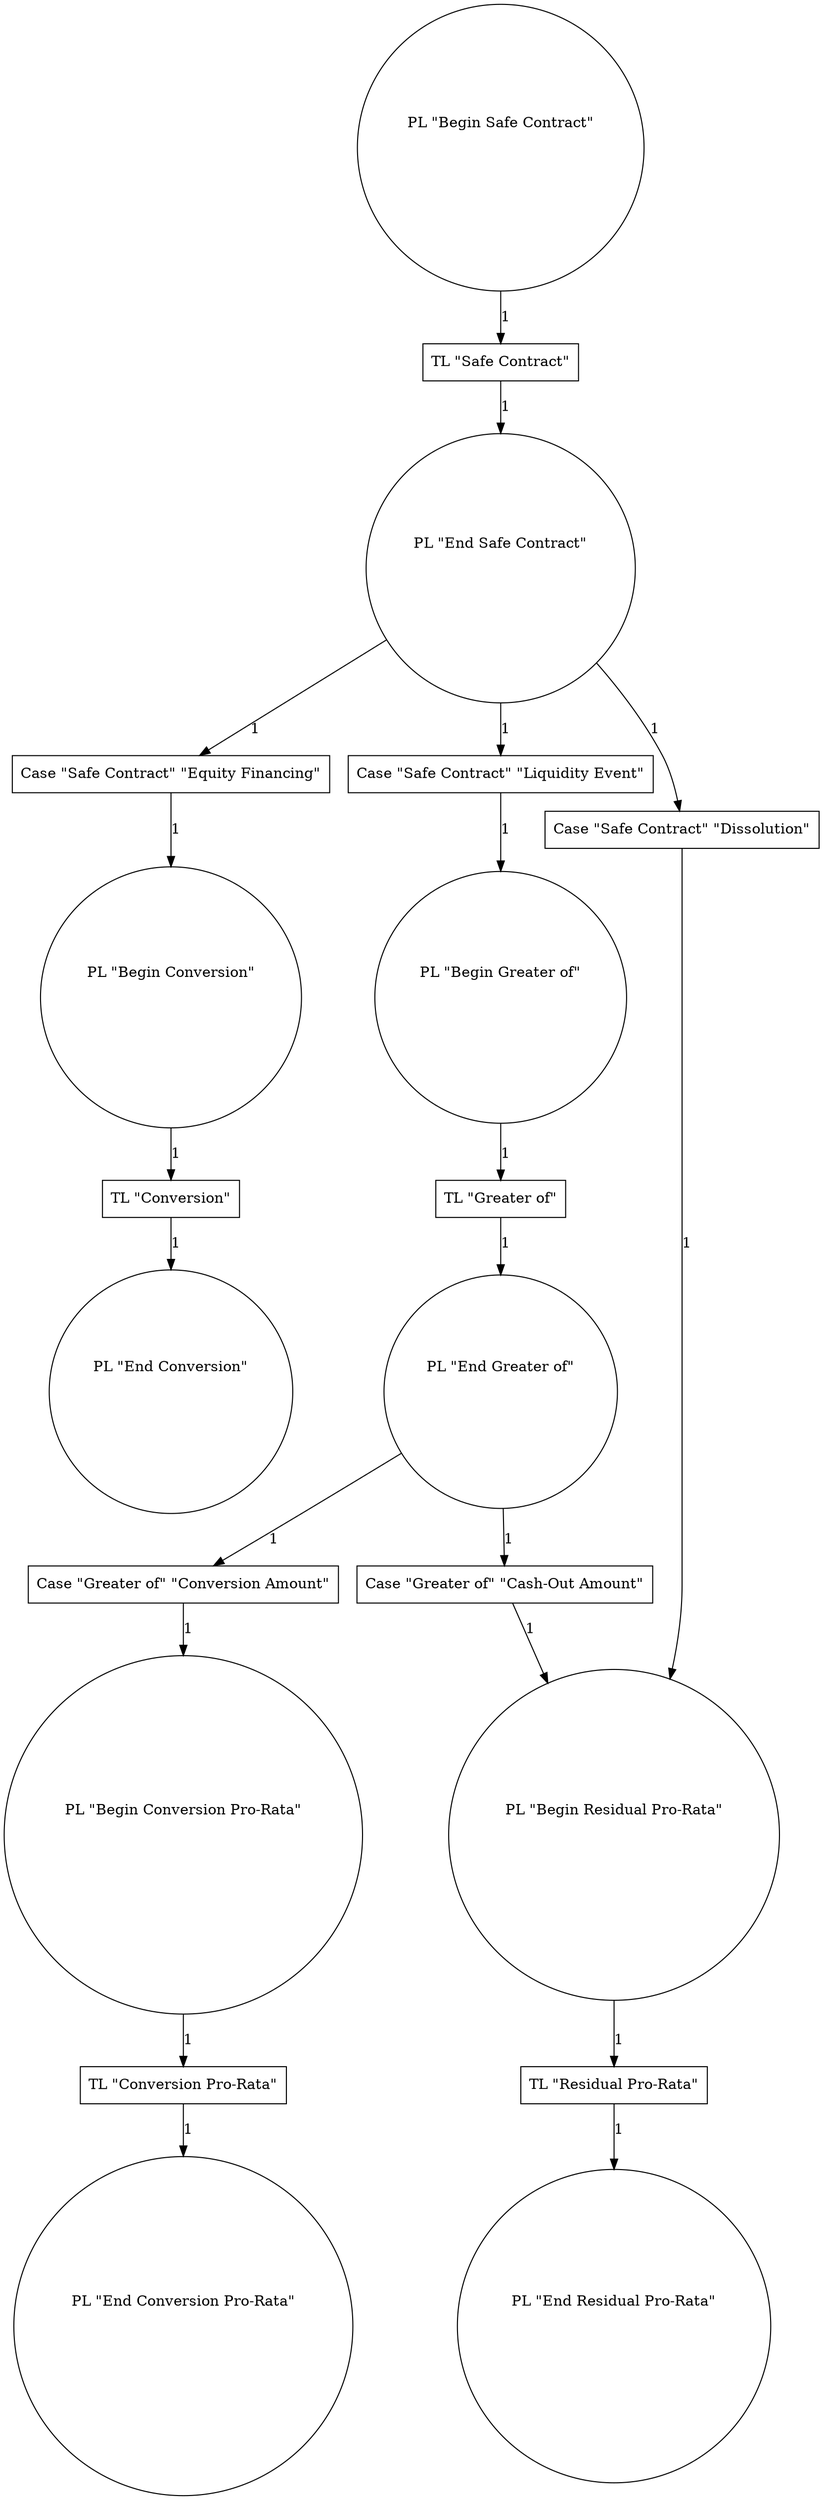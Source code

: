 digraph {
    1 [label="PL \"Begin Safe Contract\"\n\n\n "
      ,shape=circle];
    2 [label="PL \"End Safe Contract\"\n\n\n "
      ,shape=circle];
    3 [label="PL \"Begin Conversion\"\n\n\n "
      ,shape=circle];
    4 [label="PL \"End Conversion\"\n\n\n "
      ,shape=circle];
    5 [label="PL \"Begin Greater of\"\n\n\n "
      ,shape=circle];
    6 [label="PL \"End Greater of\"\n\n\n "
      ,shape=circle];
    7 [label="PL \"Begin Residual Pro-Rata\"\n\n\n "
      ,shape=circle];
    8 [label="PL \"End Residual Pro-Rata\"\n\n\n "
      ,shape=circle];
    9 [label="PL \"Begin Conversion Pro-Rata\"\n\n\n "
      ,shape=circle];
    10 [label="PL \"End Conversion Pro-Rata\"\n\n\n "
       ,shape=circle];
    11 [label="TL \"Safe Contract\""
       ,shape=box];
    12 [label="Case \"Safe Contract\" \"Equity Financing\""
       ,shape=box];
    13 [label="Case \"Safe Contract\" \"Liquidity Event\""
       ,shape=box];
    14 [label="Case \"Safe Contract\" \"Dissolution\""
       ,shape=box];
    15 [label="TL \"Conversion\""
       ,shape=box];
    16 [label="TL \"Greater of\""
       ,shape=box];
    17 [label="Case \"Greater of\" \"Cash-Out Amount\""
       ,shape=box];
    18 [label="Case \"Greater of\" \"Conversion Amount\""
       ,shape=box];
    19 [label="TL \"Residual Pro-Rata\""
       ,shape=box];
    20 [label="TL \"Conversion Pro-Rata\""
       ,shape=box];
    1 -> 11 [label=1];
    2 -> 12 [label=1];
    2 -> 13 [label=1];
    2 -> 14 [label=1];
    3 -> 15 [label=1];
    5 -> 16 [label=1];
    6 -> 17 [label=1];
    6 -> 18 [label=1];
    7 -> 19 [label=1];
    9 -> 20 [label=1];
    11 -> 2 [label=1];
    12 -> 3 [label=1];
    13 -> 5 [label=1];
    14 -> 7 [label=1];
    15 -> 4 [label=1];
    16 -> 6 [label=1];
    17 -> 7 [label=1];
    18 -> 9 [label=1];
    19 -> 8 [label=1];
    20 -> 10 [label=1];
}